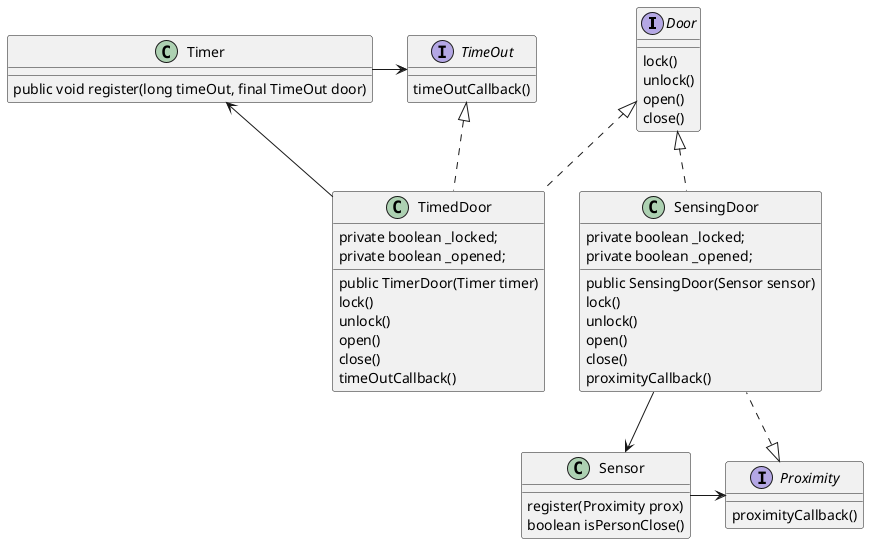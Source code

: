 @startuml
interface Door{
lock()
unlock()
open()
close()
}
interface Proximity{
proximityCallback()
}
interface TimeOut{
timeOutCallback()
}
class Sensor{
register(Proximity prox)
boolean isPersonClose()
}
class SensingDoor implements Door, Proximity{
private boolean _locked;
private boolean _opened;
public SensingDoor(Sensor sensor)
lock()
unlock()
open()
close()
proximityCallback()
}
class Timer{
 public void register(long timeOut, final TimeOut door)
}
class TimedDoor implements Door, TimeOut{
private boolean _locked;
private boolean _opened;
public TimerDoor(Timer timer)
lock()
unlock()
open()
close()
timeOutCallback()
}
Timer-> TimeOut
Sensor-> Proximity
SensingDoor -> Sensor
TimedDoor -> Timer

@enduml